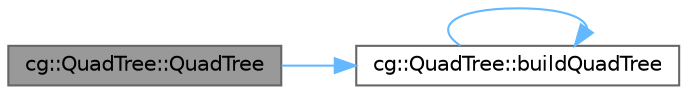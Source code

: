 digraph "cg::QuadTree::QuadTree"
{
 // LATEX_PDF_SIZE
  bgcolor="transparent";
  edge [fontname=Helvetica,fontsize=10,labelfontname=Helvetica,labelfontsize=10];
  node [fontname=Helvetica,fontsize=10,shape=box,height=0.2,width=0.4];
  rankdir="LR";
  Node1 [id="Node000001",label="cg::QuadTree::QuadTree",height=0.2,width=0.4,color="gray40", fillcolor="grey60", style="filled", fontcolor="black",tooltip=" "];
  Node1 -> Node2 [id="edge1_Node000001_Node000002",color="steelblue1",style="solid",tooltip=" "];
  Node2 [id="Node000002",label="cg::QuadTree::buildQuadTree",height=0.2,width=0.4,color="grey40", fillcolor="white", style="filled",URL="$classcg_1_1_quad_tree.html#a58f900dd4e85e5a2ca36ca2b0546fd9e",tooltip=" "];
  Node2 -> Node2 [id="edge2_Node000002_Node000002",color="steelblue1",style="solid",tooltip=" "];
}
